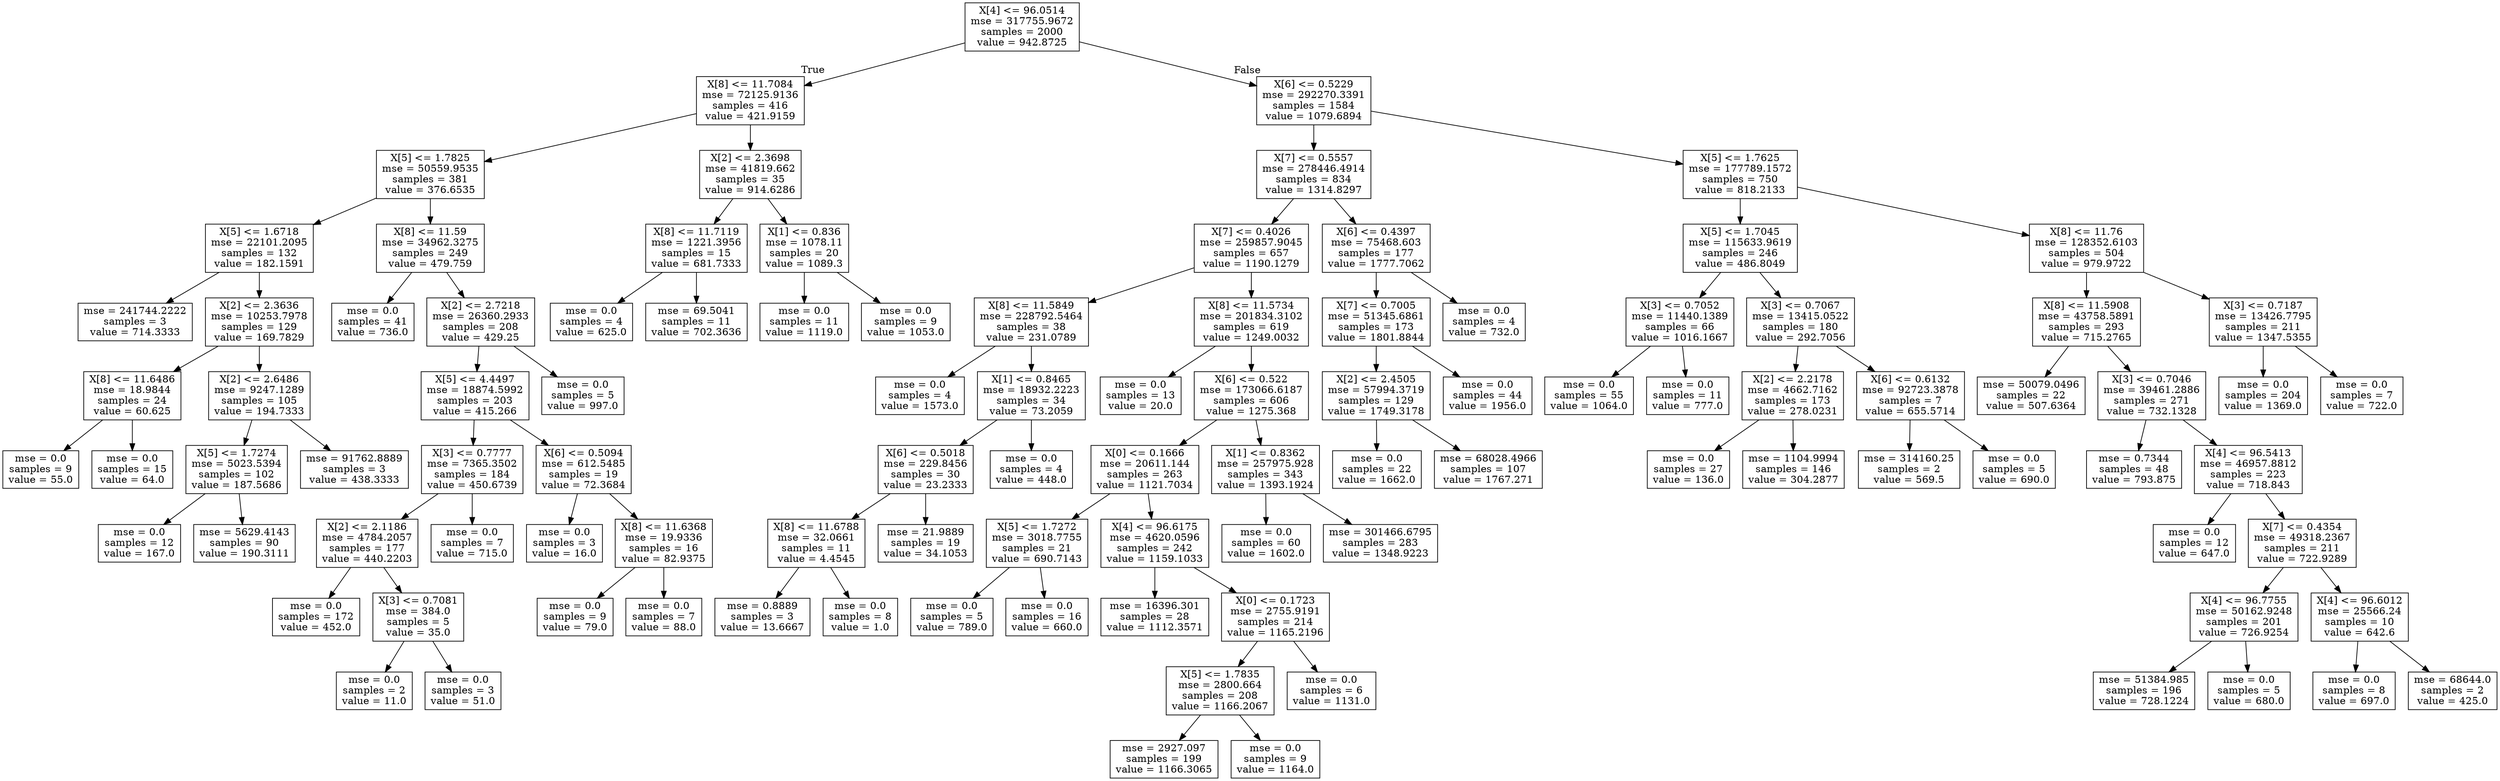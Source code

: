 digraph Tree {
node [shape=box] ;
0 [label="X[4] <= 96.0514\nmse = 317755.9672\nsamples = 2000\nvalue = 942.8725"] ;
1 [label="X[8] <= 11.7084\nmse = 72125.9136\nsamples = 416\nvalue = 421.9159"] ;
0 -> 1 [labeldistance=2.5, labelangle=45, headlabel="True"] ;
2 [label="X[5] <= 1.7825\nmse = 50559.9535\nsamples = 381\nvalue = 376.6535"] ;
1 -> 2 ;
3 [label="X[5] <= 1.6718\nmse = 22101.2095\nsamples = 132\nvalue = 182.1591"] ;
2 -> 3 ;
4 [label="mse = 241744.2222\nsamples = 3\nvalue = 714.3333"] ;
3 -> 4 ;
5 [label="X[2] <= 2.3636\nmse = 10253.7978\nsamples = 129\nvalue = 169.7829"] ;
3 -> 5 ;
6 [label="X[8] <= 11.6486\nmse = 18.9844\nsamples = 24\nvalue = 60.625"] ;
5 -> 6 ;
7 [label="mse = 0.0\nsamples = 9\nvalue = 55.0"] ;
6 -> 7 ;
8 [label="mse = 0.0\nsamples = 15\nvalue = 64.0"] ;
6 -> 8 ;
9 [label="X[2] <= 2.6486\nmse = 9247.1289\nsamples = 105\nvalue = 194.7333"] ;
5 -> 9 ;
10 [label="X[5] <= 1.7274\nmse = 5023.5394\nsamples = 102\nvalue = 187.5686"] ;
9 -> 10 ;
11 [label="mse = 0.0\nsamples = 12\nvalue = 167.0"] ;
10 -> 11 ;
12 [label="mse = 5629.4143\nsamples = 90\nvalue = 190.3111"] ;
10 -> 12 ;
13 [label="mse = 91762.8889\nsamples = 3\nvalue = 438.3333"] ;
9 -> 13 ;
14 [label="X[8] <= 11.59\nmse = 34962.3275\nsamples = 249\nvalue = 479.759"] ;
2 -> 14 ;
15 [label="mse = 0.0\nsamples = 41\nvalue = 736.0"] ;
14 -> 15 ;
16 [label="X[2] <= 2.7218\nmse = 26360.2933\nsamples = 208\nvalue = 429.25"] ;
14 -> 16 ;
17 [label="X[5] <= 4.4497\nmse = 18874.5992\nsamples = 203\nvalue = 415.266"] ;
16 -> 17 ;
18 [label="X[3] <= 0.7777\nmse = 7365.3502\nsamples = 184\nvalue = 450.6739"] ;
17 -> 18 ;
19 [label="X[2] <= 2.1186\nmse = 4784.2057\nsamples = 177\nvalue = 440.2203"] ;
18 -> 19 ;
20 [label="mse = 0.0\nsamples = 172\nvalue = 452.0"] ;
19 -> 20 ;
21 [label="X[3] <= 0.7081\nmse = 384.0\nsamples = 5\nvalue = 35.0"] ;
19 -> 21 ;
22 [label="mse = 0.0\nsamples = 2\nvalue = 11.0"] ;
21 -> 22 ;
23 [label="mse = 0.0\nsamples = 3\nvalue = 51.0"] ;
21 -> 23 ;
24 [label="mse = 0.0\nsamples = 7\nvalue = 715.0"] ;
18 -> 24 ;
25 [label="X[6] <= 0.5094\nmse = 612.5485\nsamples = 19\nvalue = 72.3684"] ;
17 -> 25 ;
26 [label="mse = 0.0\nsamples = 3\nvalue = 16.0"] ;
25 -> 26 ;
27 [label="X[8] <= 11.6368\nmse = 19.9336\nsamples = 16\nvalue = 82.9375"] ;
25 -> 27 ;
28 [label="mse = 0.0\nsamples = 9\nvalue = 79.0"] ;
27 -> 28 ;
29 [label="mse = 0.0\nsamples = 7\nvalue = 88.0"] ;
27 -> 29 ;
30 [label="mse = 0.0\nsamples = 5\nvalue = 997.0"] ;
16 -> 30 ;
31 [label="X[2] <= 2.3698\nmse = 41819.662\nsamples = 35\nvalue = 914.6286"] ;
1 -> 31 ;
32 [label="X[8] <= 11.7119\nmse = 1221.3956\nsamples = 15\nvalue = 681.7333"] ;
31 -> 32 ;
33 [label="mse = 0.0\nsamples = 4\nvalue = 625.0"] ;
32 -> 33 ;
34 [label="mse = 69.5041\nsamples = 11\nvalue = 702.3636"] ;
32 -> 34 ;
35 [label="X[1] <= 0.836\nmse = 1078.11\nsamples = 20\nvalue = 1089.3"] ;
31 -> 35 ;
36 [label="mse = 0.0\nsamples = 11\nvalue = 1119.0"] ;
35 -> 36 ;
37 [label="mse = 0.0\nsamples = 9\nvalue = 1053.0"] ;
35 -> 37 ;
38 [label="X[6] <= 0.5229\nmse = 292270.3391\nsamples = 1584\nvalue = 1079.6894"] ;
0 -> 38 [labeldistance=2.5, labelangle=-45, headlabel="False"] ;
39 [label="X[7] <= 0.5557\nmse = 278446.4914\nsamples = 834\nvalue = 1314.8297"] ;
38 -> 39 ;
40 [label="X[7] <= 0.4026\nmse = 259857.9045\nsamples = 657\nvalue = 1190.1279"] ;
39 -> 40 ;
41 [label="X[8] <= 11.5849\nmse = 228792.5464\nsamples = 38\nvalue = 231.0789"] ;
40 -> 41 ;
42 [label="mse = 0.0\nsamples = 4\nvalue = 1573.0"] ;
41 -> 42 ;
43 [label="X[1] <= 0.8465\nmse = 18932.2223\nsamples = 34\nvalue = 73.2059"] ;
41 -> 43 ;
44 [label="X[6] <= 0.5018\nmse = 229.8456\nsamples = 30\nvalue = 23.2333"] ;
43 -> 44 ;
45 [label="X[8] <= 11.6788\nmse = 32.0661\nsamples = 11\nvalue = 4.4545"] ;
44 -> 45 ;
46 [label="mse = 0.8889\nsamples = 3\nvalue = 13.6667"] ;
45 -> 46 ;
47 [label="mse = 0.0\nsamples = 8\nvalue = 1.0"] ;
45 -> 47 ;
48 [label="mse = 21.9889\nsamples = 19\nvalue = 34.1053"] ;
44 -> 48 ;
49 [label="mse = 0.0\nsamples = 4\nvalue = 448.0"] ;
43 -> 49 ;
50 [label="X[8] <= 11.5734\nmse = 201834.3102\nsamples = 619\nvalue = 1249.0032"] ;
40 -> 50 ;
51 [label="mse = 0.0\nsamples = 13\nvalue = 20.0"] ;
50 -> 51 ;
52 [label="X[6] <= 0.522\nmse = 173066.6187\nsamples = 606\nvalue = 1275.368"] ;
50 -> 52 ;
53 [label="X[0] <= 0.1666\nmse = 20611.144\nsamples = 263\nvalue = 1121.7034"] ;
52 -> 53 ;
54 [label="X[5] <= 1.7272\nmse = 3018.7755\nsamples = 21\nvalue = 690.7143"] ;
53 -> 54 ;
55 [label="mse = 0.0\nsamples = 5\nvalue = 789.0"] ;
54 -> 55 ;
56 [label="mse = 0.0\nsamples = 16\nvalue = 660.0"] ;
54 -> 56 ;
57 [label="X[4] <= 96.6175\nmse = 4620.0596\nsamples = 242\nvalue = 1159.1033"] ;
53 -> 57 ;
58 [label="mse = 16396.301\nsamples = 28\nvalue = 1112.3571"] ;
57 -> 58 ;
59 [label="X[0] <= 0.1723\nmse = 2755.9191\nsamples = 214\nvalue = 1165.2196"] ;
57 -> 59 ;
60 [label="X[5] <= 1.7835\nmse = 2800.664\nsamples = 208\nvalue = 1166.2067"] ;
59 -> 60 ;
61 [label="mse = 2927.097\nsamples = 199\nvalue = 1166.3065"] ;
60 -> 61 ;
62 [label="mse = 0.0\nsamples = 9\nvalue = 1164.0"] ;
60 -> 62 ;
63 [label="mse = 0.0\nsamples = 6\nvalue = 1131.0"] ;
59 -> 63 ;
64 [label="X[1] <= 0.8362\nmse = 257975.928\nsamples = 343\nvalue = 1393.1924"] ;
52 -> 64 ;
65 [label="mse = 0.0\nsamples = 60\nvalue = 1602.0"] ;
64 -> 65 ;
66 [label="mse = 301466.6795\nsamples = 283\nvalue = 1348.9223"] ;
64 -> 66 ;
67 [label="X[6] <= 0.4397\nmse = 75468.603\nsamples = 177\nvalue = 1777.7062"] ;
39 -> 67 ;
68 [label="X[7] <= 0.7005\nmse = 51345.6861\nsamples = 173\nvalue = 1801.8844"] ;
67 -> 68 ;
69 [label="X[2] <= 2.4505\nmse = 57994.3719\nsamples = 129\nvalue = 1749.3178"] ;
68 -> 69 ;
70 [label="mse = 0.0\nsamples = 22\nvalue = 1662.0"] ;
69 -> 70 ;
71 [label="mse = 68028.4966\nsamples = 107\nvalue = 1767.271"] ;
69 -> 71 ;
72 [label="mse = 0.0\nsamples = 44\nvalue = 1956.0"] ;
68 -> 72 ;
73 [label="mse = 0.0\nsamples = 4\nvalue = 732.0"] ;
67 -> 73 ;
74 [label="X[5] <= 1.7625\nmse = 177789.1572\nsamples = 750\nvalue = 818.2133"] ;
38 -> 74 ;
75 [label="X[5] <= 1.7045\nmse = 115633.9619\nsamples = 246\nvalue = 486.8049"] ;
74 -> 75 ;
76 [label="X[3] <= 0.7052\nmse = 11440.1389\nsamples = 66\nvalue = 1016.1667"] ;
75 -> 76 ;
77 [label="mse = 0.0\nsamples = 55\nvalue = 1064.0"] ;
76 -> 77 ;
78 [label="mse = 0.0\nsamples = 11\nvalue = 777.0"] ;
76 -> 78 ;
79 [label="X[3] <= 0.7067\nmse = 13415.0522\nsamples = 180\nvalue = 292.7056"] ;
75 -> 79 ;
80 [label="X[2] <= 2.2178\nmse = 4662.7162\nsamples = 173\nvalue = 278.0231"] ;
79 -> 80 ;
81 [label="mse = 0.0\nsamples = 27\nvalue = 136.0"] ;
80 -> 81 ;
82 [label="mse = 1104.9994\nsamples = 146\nvalue = 304.2877"] ;
80 -> 82 ;
83 [label="X[6] <= 0.6132\nmse = 92723.3878\nsamples = 7\nvalue = 655.5714"] ;
79 -> 83 ;
84 [label="mse = 314160.25\nsamples = 2\nvalue = 569.5"] ;
83 -> 84 ;
85 [label="mse = 0.0\nsamples = 5\nvalue = 690.0"] ;
83 -> 85 ;
86 [label="X[8] <= 11.76\nmse = 128352.6103\nsamples = 504\nvalue = 979.9722"] ;
74 -> 86 ;
87 [label="X[8] <= 11.5908\nmse = 43758.5891\nsamples = 293\nvalue = 715.2765"] ;
86 -> 87 ;
88 [label="mse = 50079.0496\nsamples = 22\nvalue = 507.6364"] ;
87 -> 88 ;
89 [label="X[3] <= 0.7046\nmse = 39461.2886\nsamples = 271\nvalue = 732.1328"] ;
87 -> 89 ;
90 [label="mse = 0.7344\nsamples = 48\nvalue = 793.875"] ;
89 -> 90 ;
91 [label="X[4] <= 96.5413\nmse = 46957.8812\nsamples = 223\nvalue = 718.843"] ;
89 -> 91 ;
92 [label="mse = 0.0\nsamples = 12\nvalue = 647.0"] ;
91 -> 92 ;
93 [label="X[7] <= 0.4354\nmse = 49318.2367\nsamples = 211\nvalue = 722.9289"] ;
91 -> 93 ;
94 [label="X[4] <= 96.7755\nmse = 50162.9248\nsamples = 201\nvalue = 726.9254"] ;
93 -> 94 ;
95 [label="mse = 51384.985\nsamples = 196\nvalue = 728.1224"] ;
94 -> 95 ;
96 [label="mse = 0.0\nsamples = 5\nvalue = 680.0"] ;
94 -> 96 ;
97 [label="X[4] <= 96.6012\nmse = 25566.24\nsamples = 10\nvalue = 642.6"] ;
93 -> 97 ;
98 [label="mse = 0.0\nsamples = 8\nvalue = 697.0"] ;
97 -> 98 ;
99 [label="mse = 68644.0\nsamples = 2\nvalue = 425.0"] ;
97 -> 99 ;
100 [label="X[3] <= 0.7187\nmse = 13426.7795\nsamples = 211\nvalue = 1347.5355"] ;
86 -> 100 ;
101 [label="mse = 0.0\nsamples = 204\nvalue = 1369.0"] ;
100 -> 101 ;
102 [label="mse = 0.0\nsamples = 7\nvalue = 722.0"] ;
100 -> 102 ;
}